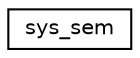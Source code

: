 digraph "Graphical Class Hierarchy"
{
 // LATEX_PDF_SIZE
  edge [fontname="Helvetica",fontsize="10",labelfontname="Helvetica",labelfontsize="10"];
  node [fontname="Helvetica",fontsize="10",shape=record];
  rankdir="LR";
  Node0 [label="sys_sem",height=0.2,width=0.4,color="black", fillcolor="white", style="filled",URL="$structsys__sem.html",tooltip=" "];
}
